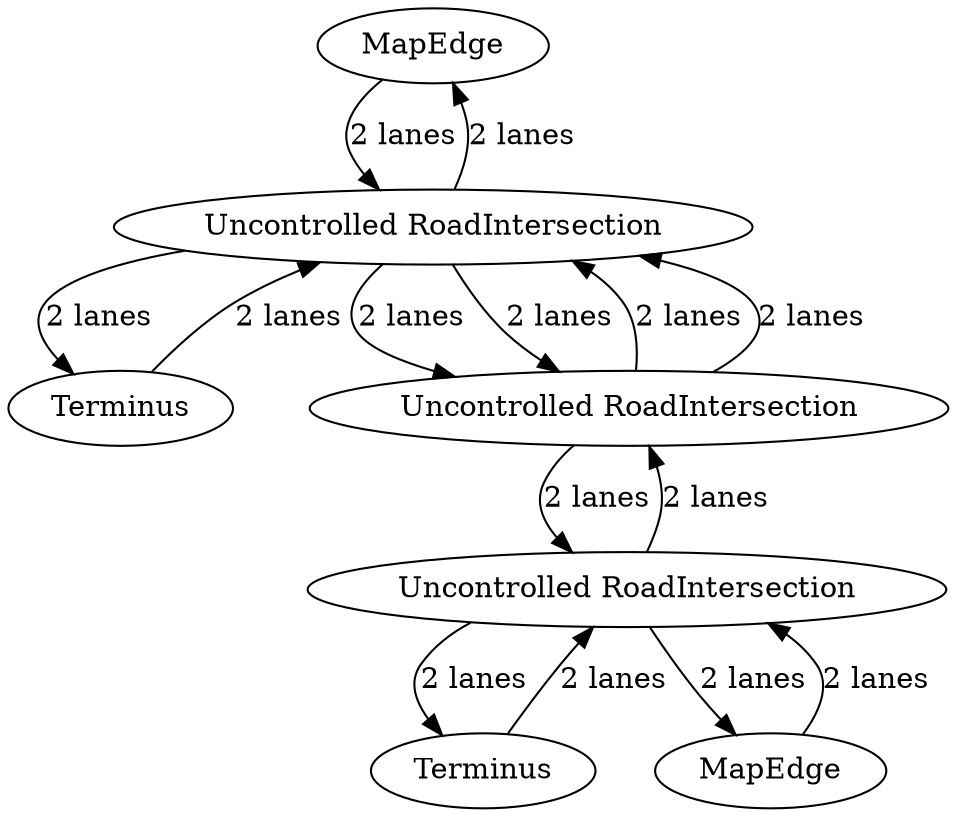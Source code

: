 digraph {
    0 [ label = "MapEdge" ]
    1 [ label = "Uncontrolled RoadIntersection" ]
    2 [ label = "Terminus" ]
    3 [ label = "Uncontrolled RoadIntersection" ]
    4 [ label = "Uncontrolled RoadIntersection" ]
    5 [ label = "Terminus" ]
    6 [ label = "MapEdge" ]
    6 -> 4 [ label = "2 lanes" ]
    4 -> 6 [ label = "2 lanes" ]
    4 -> 3 [ label = "2 lanes" ]
    3 -> 4 [ label = "2 lanes" ]
    3 -> 1 [ label = "2 lanes" ]
    1 -> 3 [ label = "2 lanes" ]
    1 -> 0 [ label = "2 lanes" ]
    0 -> 1 [ label = "2 lanes" ]
    3 -> 1 [ label = "2 lanes" ]
    1 -> 3 [ label = "2 lanes" ]
    5 -> 4 [ label = "2 lanes" ]
    4 -> 5 [ label = "2 lanes" ]
    1 -> 2 [ label = "2 lanes" ]
    2 -> 1 [ label = "2 lanes" ]
}
